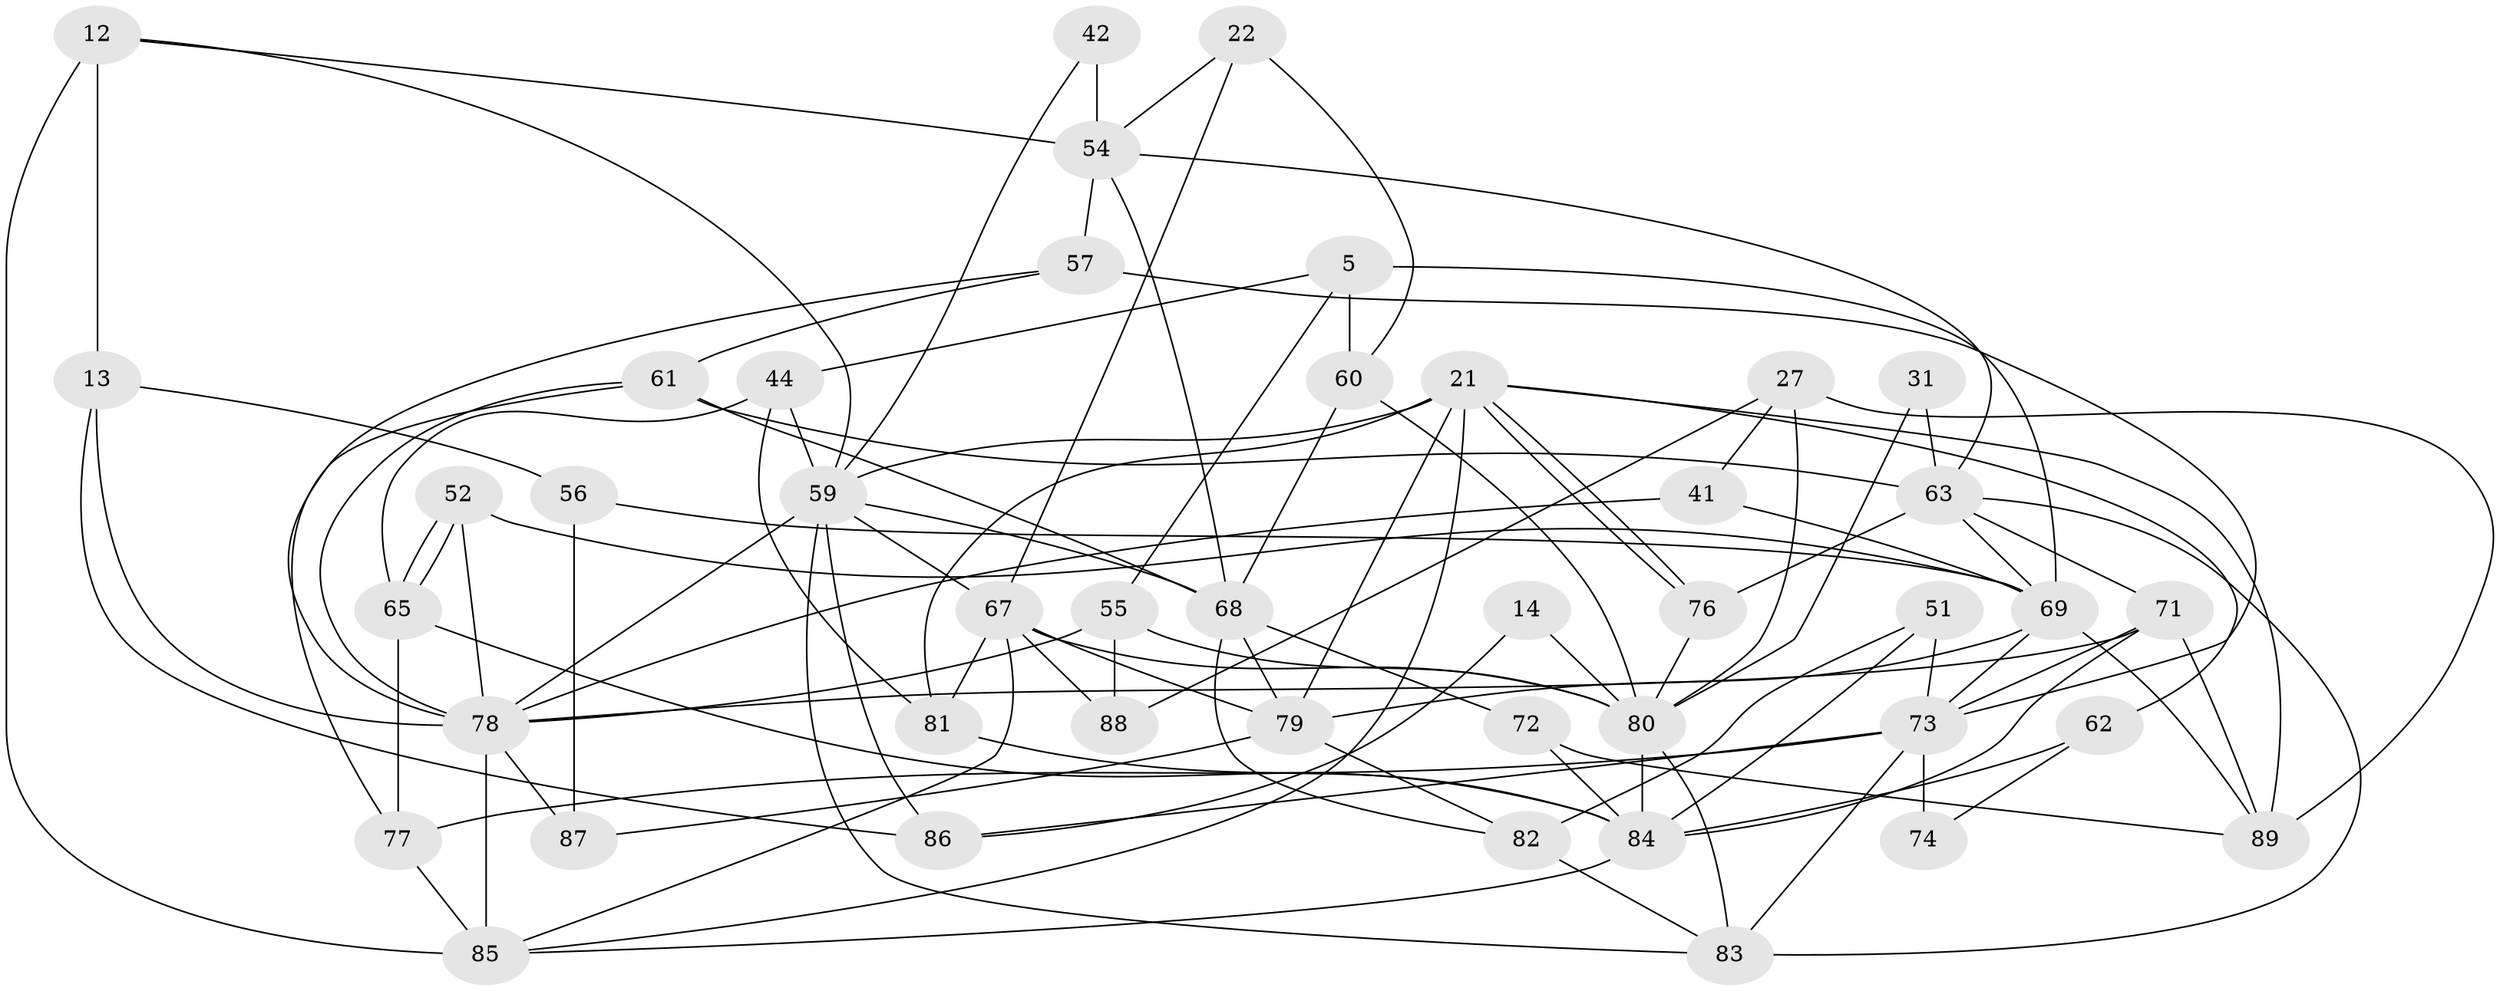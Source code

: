 // original degree distribution, {5: 0.20224719101123595, 2: 0.11235955056179775, 3: 0.2808988764044944, 4: 0.2808988764044944, 7: 0.011235955056179775, 6: 0.0898876404494382, 8: 0.02247191011235955}
// Generated by graph-tools (version 1.1) at 2025/50/03/09/25 04:50:50]
// undirected, 44 vertices, 106 edges
graph export_dot {
graph [start="1"]
  node [color=gray90,style=filled];
  5 [super="+1"];
  12;
  13 [super="+9"];
  14;
  21 [super="+6"];
  22;
  27;
  31;
  41 [super="+20"];
  42;
  44;
  51;
  52;
  54 [super="+30"];
  55 [super="+43"];
  56;
  57 [super="+3+28"];
  59 [super="+26+29+46"];
  60;
  61;
  62;
  63 [super="+33"];
  65;
  67 [super="+2"];
  68 [super="+37"];
  69 [super="+18+53"];
  71;
  72 [super="+58"];
  73 [super="+15+64"];
  74 [super="+4"];
  76;
  77;
  78 [super="+45+36+70"];
  79 [super="+16"];
  80 [super="+32+75"];
  81 [super="+24"];
  82;
  83 [super="+11"];
  84 [super="+40"];
  85 [super="+49+66"];
  86 [super="+38"];
  87 [super="+48"];
  88;
  89 [super="+7"];
  5 -- 60 [weight=2];
  5 -- 44;
  5 -- 69 [weight=2];
  5 -- 55;
  12 -- 59;
  12 -- 54;
  12 -- 13;
  12 -- 85 [weight=2];
  13 -- 86 [weight=2];
  13 -- 56;
  13 -- 78;
  14 -- 86;
  14 -- 80;
  21 -- 79 [weight=2];
  21 -- 76;
  21 -- 76;
  21 -- 62;
  21 -- 81 [weight=2];
  21 -- 89;
  21 -- 59;
  21 -- 85;
  22 -- 60;
  22 -- 54;
  22 -- 67;
  27 -- 89 [weight=2];
  27 -- 88;
  27 -- 41;
  27 -- 80;
  31 -- 80;
  31 -- 63;
  41 -- 69 [weight=2];
  41 -- 78 [weight=2];
  42 -- 54 [weight=2];
  42 -- 59;
  44 -- 65;
  44 -- 81;
  44 -- 59;
  51 -- 84;
  51 -- 82;
  51 -- 73;
  52 -- 65;
  52 -- 65;
  52 -- 69;
  52 -- 78;
  54 -- 57 [weight=2];
  54 -- 63;
  54 -- 68 [weight=2];
  55 -- 88;
  55 -- 80;
  55 -- 78;
  56 -- 69;
  56 -- 87;
  57 -- 61 [weight=2];
  57 -- 73 [weight=2];
  57 -- 78 [weight=2];
  59 -- 86 [weight=2];
  59 -- 78 [weight=2];
  59 -- 67;
  59 -- 68 [weight=2];
  59 -- 83;
  60 -- 68;
  60 -- 80;
  61 -- 77;
  61 -- 63;
  61 -- 78;
  61 -- 68;
  62 -- 84;
  62 -- 74;
  63 -- 71;
  63 -- 76;
  63 -- 83;
  63 -- 69 [weight=2];
  65 -- 77;
  65 -- 84;
  67 -- 81;
  67 -- 79 [weight=2];
  67 -- 88;
  67 -- 80 [weight=2];
  67 -- 85;
  68 -- 82;
  68 -- 72 [weight=2];
  68 -- 79;
  69 -- 89;
  69 -- 79;
  69 -- 73;
  71 -- 84;
  71 -- 73;
  71 -- 89;
  71 -- 78;
  72 -- 89;
  72 -- 84;
  73 -- 74 [weight=2];
  73 -- 86;
  73 -- 83;
  73 -- 77;
  76 -- 80;
  77 -- 85;
  78 -- 85 [weight=3];
  78 -- 87;
  79 -- 82;
  79 -- 87;
  80 -- 83;
  80 -- 84;
  81 -- 84 [weight=2];
  82 -- 83;
  84 -- 85;
}
